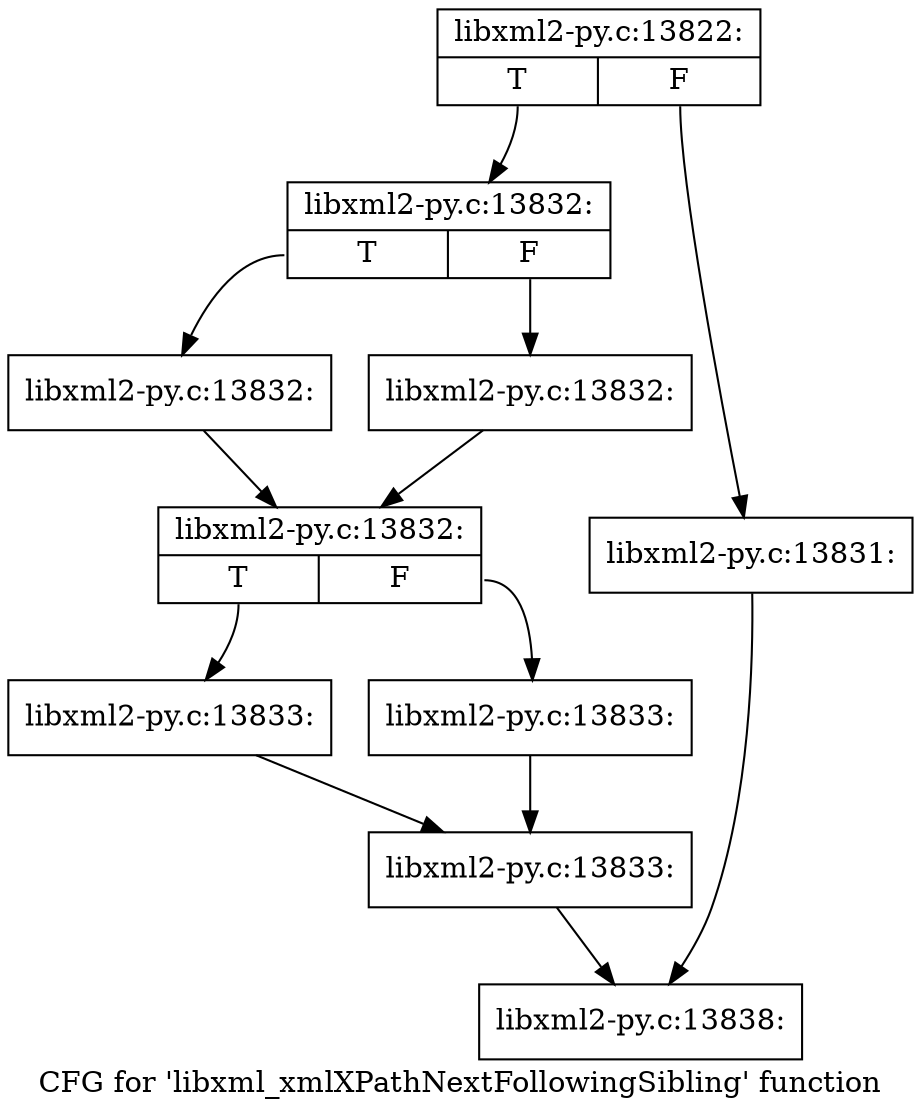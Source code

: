 digraph "CFG for 'libxml_xmlXPathNextFollowingSibling' function" {
	label="CFG for 'libxml_xmlXPathNextFollowingSibling' function";

	Node0x487c9b0 [shape=record,label="{libxml2-py.c:13822:|{<s0>T|<s1>F}}"];
	Node0x487c9b0:s0 -> Node0x48816e0;
	Node0x487c9b0:s1 -> Node0x4881690;
	Node0x4881690 [shape=record,label="{libxml2-py.c:13831:}"];
	Node0x4881690 -> Node0x487f630;
	Node0x48816e0 [shape=record,label="{libxml2-py.c:13832:|{<s0>T|<s1>F}}"];
	Node0x48816e0:s0 -> Node0x4881f80;
	Node0x48816e0:s1 -> Node0x4881fd0;
	Node0x4881f80 [shape=record,label="{libxml2-py.c:13832:}"];
	Node0x4881f80 -> Node0x4882020;
	Node0x4881fd0 [shape=record,label="{libxml2-py.c:13832:}"];
	Node0x4881fd0 -> Node0x4882020;
	Node0x4882020 [shape=record,label="{libxml2-py.c:13832:|{<s0>T|<s1>F}}"];
	Node0x4882020:s0 -> Node0x4882650;
	Node0x4882020:s1 -> Node0x48826a0;
	Node0x4882650 [shape=record,label="{libxml2-py.c:13833:}"];
	Node0x4882650 -> Node0x48826f0;
	Node0x48826a0 [shape=record,label="{libxml2-py.c:13833:}"];
	Node0x48826a0 -> Node0x48826f0;
	Node0x48826f0 [shape=record,label="{libxml2-py.c:13833:}"];
	Node0x48826f0 -> Node0x487f630;
	Node0x487f630 [shape=record,label="{libxml2-py.c:13838:}"];
}
